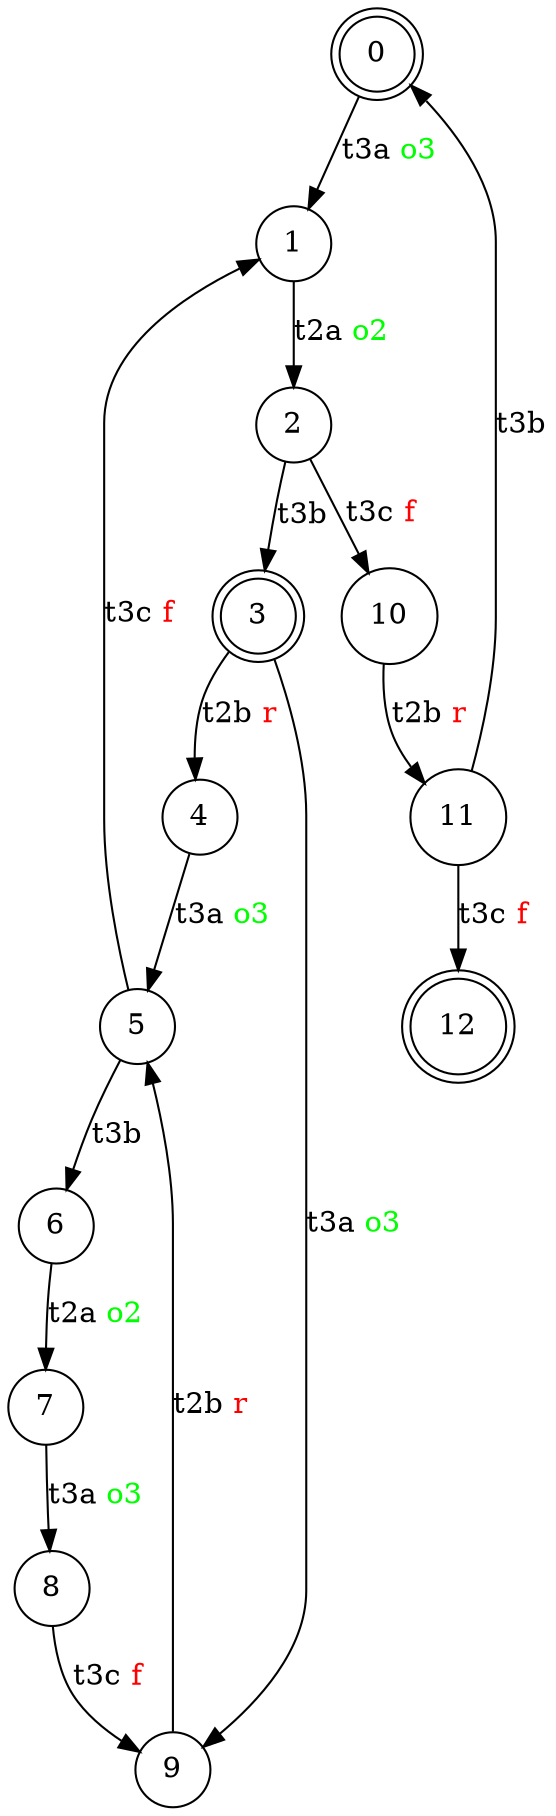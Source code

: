 digraph Rete1_RS {
	0 -> 1 [label=<t3a <FONT COLOR="green">o3</FONT>>]
	1 -> 2 [label=<t2a <FONT COLOR="green">o2</FONT>>]
	2 -> 3 [label=t3b]
	3 -> 4 [label=<t2b <FONT COLOR="red">r</FONT>>]
	4 -> 5 [label=<t3a <FONT COLOR="green">o3</FONT>>]
	5 -> 6 [label=t3b]
	6 -> 7 [label=<t2a <FONT COLOR="green">o2</FONT>>]
	7 -> 8 [label=<t3a <FONT COLOR="green">o3</FONT>>]
	8 -> 9 [label=<t3c <FONT COLOR="red">f</FONT>>]
	9 -> 5 [label=<t2b <FONT COLOR="red">r</FONT>>]
	5 -> 1 [label=<t3c <FONT COLOR="red">f</FONT>>]
	3 -> 9 [label=<t3a <FONT COLOR="green">o3</FONT>>]
	2 -> 10 [label=<t3c <FONT COLOR="red">f</FONT>>]
	10 -> 11 [label=<t2b <FONT COLOR="red">r</FONT>>]
	11 -> 0 [label=t3b]
	11 -> 12 [label=<t3c <FONT COLOR="red">f</FONT>>]
	0 [shape=doublecircle]
	1 [shape=circle]
	2 [shape=circle]
	3 [shape=doublecircle]
	4 [shape=circle]
	5 [shape=circle]
	6 [shape=circle]
	7 [shape=circle]
	8 [shape=circle]
	9 [shape=circle]
	10 [shape=doublecircle]
	11 [shape=circle]
	12 [shape=doublecircle]
	9 [shape=circle]
	10 [shape=circle]
}
